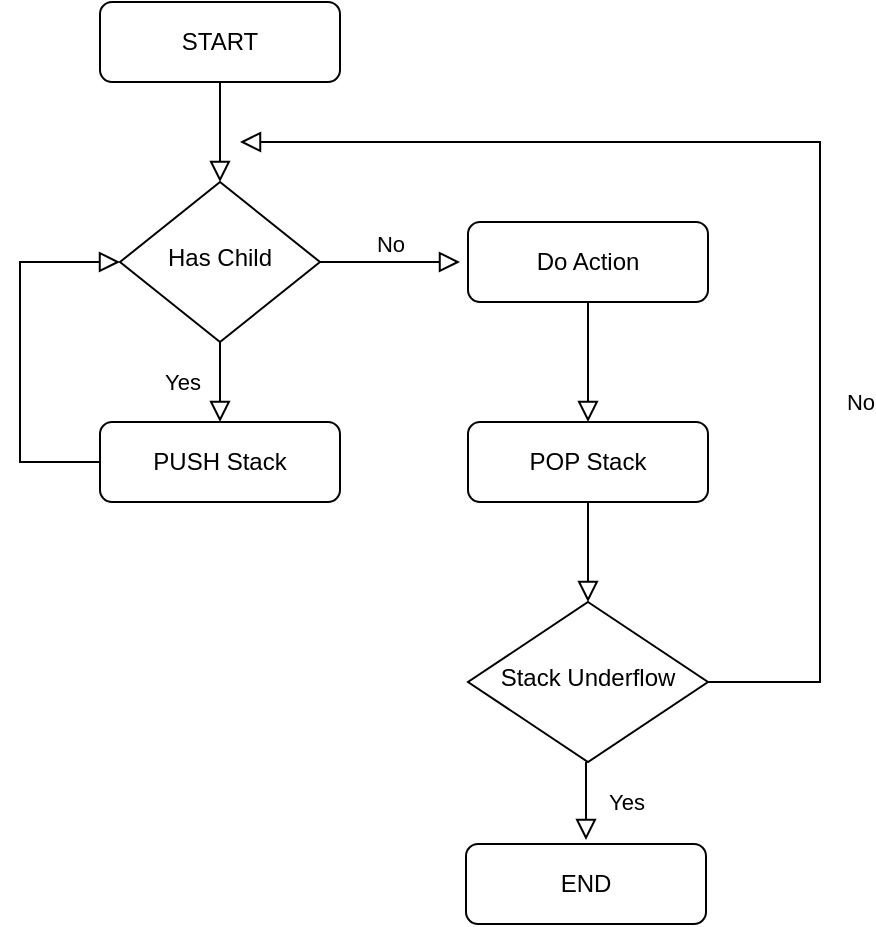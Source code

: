 <mxfile version="18.0.2" type="device"><diagram id="C5RBs43oDa-KdzZeNtuy" name="Page-1"><mxGraphModel dx="1422" dy="794" grid="1" gridSize="10" guides="1" tooltips="1" connect="1" arrows="1" fold="1" page="1" pageScale="1" pageWidth="827" pageHeight="1169" math="0" shadow="0"><root><mxCell id="WIyWlLk6GJQsqaUBKTNV-0"/><mxCell id="WIyWlLk6GJQsqaUBKTNV-1" parent="WIyWlLk6GJQsqaUBKTNV-0"/><mxCell id="WcFzxGmXm4kKa9P6QZtv-15" value="" style="rounded=0;html=1;jettySize=auto;orthogonalLoop=1;fontSize=11;endArrow=block;endFill=0;endSize=8;strokeWidth=1;shadow=0;labelBackgroundColor=none;edgeStyle=orthogonalEdgeStyle;" edge="1" parent="WIyWlLk6GJQsqaUBKTNV-1" source="WcFzxGmXm4kKa9P6QZtv-16" target="WcFzxGmXm4kKa9P6QZtv-19"><mxGeometry relative="1" as="geometry"/></mxCell><mxCell id="WcFzxGmXm4kKa9P6QZtv-16" value="START" style="rounded=1;whiteSpace=wrap;html=1;fontSize=12;glass=0;strokeWidth=1;shadow=0;" vertex="1" parent="WIyWlLk6GJQsqaUBKTNV-1"><mxGeometry x="170" y="90" width="120" height="40" as="geometry"/></mxCell><mxCell id="WcFzxGmXm4kKa9P6QZtv-17" value="Yes" style="rounded=0;html=1;jettySize=auto;orthogonalLoop=1;fontSize=11;endArrow=block;endFill=0;endSize=8;strokeWidth=1;shadow=0;labelBackgroundColor=none;edgeStyle=orthogonalEdgeStyle;" edge="1" parent="WIyWlLk6GJQsqaUBKTNV-1" source="WcFzxGmXm4kKa9P6QZtv-19"><mxGeometry y="-20" relative="1" as="geometry"><mxPoint as="offset"/><mxPoint x="230" y="300" as="targetPoint"/></mxGeometry></mxCell><mxCell id="WcFzxGmXm4kKa9P6QZtv-18" value="No" style="edgeStyle=orthogonalEdgeStyle;rounded=0;html=1;jettySize=auto;orthogonalLoop=1;fontSize=11;endArrow=block;endFill=0;endSize=8;strokeWidth=1;shadow=0;labelBackgroundColor=none;" edge="1" parent="WIyWlLk6GJQsqaUBKTNV-1" source="WcFzxGmXm4kKa9P6QZtv-19"><mxGeometry y="10" relative="1" as="geometry"><mxPoint as="offset"/><mxPoint x="350" y="220" as="targetPoint"/></mxGeometry></mxCell><mxCell id="WcFzxGmXm4kKa9P6QZtv-19" value="Has Child" style="rhombus;whiteSpace=wrap;html=1;shadow=0;fontFamily=Helvetica;fontSize=12;align=center;strokeWidth=1;spacing=6;spacingTop=-4;" vertex="1" parent="WIyWlLk6GJQsqaUBKTNV-1"><mxGeometry x="180" y="180" width="100" height="80" as="geometry"/></mxCell><mxCell id="WcFzxGmXm4kKa9P6QZtv-23" value="PUSH Stack" style="rounded=1;whiteSpace=wrap;html=1;fontSize=12;glass=0;strokeWidth=1;shadow=0;" vertex="1" parent="WIyWlLk6GJQsqaUBKTNV-1"><mxGeometry x="170" y="300" width="120" height="40" as="geometry"/></mxCell><mxCell id="WcFzxGmXm4kKa9P6QZtv-30" value="" style="rounded=0;html=1;jettySize=auto;orthogonalLoop=1;fontSize=11;endArrow=block;endFill=0;endSize=8;strokeWidth=1;shadow=0;labelBackgroundColor=none;edgeStyle=orthogonalEdgeStyle;exitX=0;exitY=0.5;exitDx=0;exitDy=0;entryX=0;entryY=0.5;entryDx=0;entryDy=0;" edge="1" parent="WIyWlLk6GJQsqaUBKTNV-1" source="WcFzxGmXm4kKa9P6QZtv-23" target="WcFzxGmXm4kKa9P6QZtv-19"><mxGeometry relative="1" as="geometry"><mxPoint x="110" y="320" as="sourcePoint"/><mxPoint x="110" y="170" as="targetPoint"/><Array as="points"><mxPoint x="130" y="320"/><mxPoint x="130" y="220"/></Array></mxGeometry></mxCell><mxCell id="WcFzxGmXm4kKa9P6QZtv-31" value="Do Action" style="rounded=1;whiteSpace=wrap;html=1;fontSize=12;glass=0;strokeWidth=1;shadow=0;" vertex="1" parent="WIyWlLk6GJQsqaUBKTNV-1"><mxGeometry x="354" y="200" width="120" height="40" as="geometry"/></mxCell><mxCell id="WcFzxGmXm4kKa9P6QZtv-32" value="POP Stack" style="rounded=1;whiteSpace=wrap;html=1;fontSize=12;glass=0;strokeWidth=1;shadow=0;" vertex="1" parent="WIyWlLk6GJQsqaUBKTNV-1"><mxGeometry x="354" y="300" width="120" height="40" as="geometry"/></mxCell><mxCell id="WcFzxGmXm4kKa9P6QZtv-33" value="" style="rounded=0;html=1;jettySize=auto;orthogonalLoop=1;fontSize=11;endArrow=block;endFill=0;endSize=8;strokeWidth=1;shadow=0;labelBackgroundColor=none;edgeStyle=orthogonalEdgeStyle;exitX=0.5;exitY=1;exitDx=0;exitDy=0;entryX=0.5;entryY=0;entryDx=0;entryDy=0;" edge="1" parent="WIyWlLk6GJQsqaUBKTNV-1" source="WcFzxGmXm4kKa9P6QZtv-31" target="WcFzxGmXm4kKa9P6QZtv-32"><mxGeometry relative="1" as="geometry"><mxPoint x="520" y="570" as="sourcePoint"/><mxPoint x="520" y="610" as="targetPoint"/></mxGeometry></mxCell><mxCell id="WcFzxGmXm4kKa9P6QZtv-35" value="Yes" style="rounded=0;html=1;jettySize=auto;orthogonalLoop=1;fontSize=11;endArrow=block;endFill=0;endSize=8;strokeWidth=1;shadow=0;labelBackgroundColor=none;edgeStyle=orthogonalEdgeStyle;" edge="1" parent="WIyWlLk6GJQsqaUBKTNV-1"><mxGeometry y="20" relative="1" as="geometry"><mxPoint as="offset"/><mxPoint x="413" y="470" as="sourcePoint"/><mxPoint x="413" y="509" as="targetPoint"/></mxGeometry></mxCell><mxCell id="WcFzxGmXm4kKa9P6QZtv-36" value="END" style="rounded=1;whiteSpace=wrap;html=1;fontSize=12;glass=0;strokeWidth=1;shadow=0;" vertex="1" parent="WIyWlLk6GJQsqaUBKTNV-1"><mxGeometry x="353" y="511" width="120" height="40" as="geometry"/></mxCell><mxCell id="WcFzxGmXm4kKa9P6QZtv-37" value="Stack Underflow" style="rhombus;whiteSpace=wrap;html=1;shadow=0;fontFamily=Helvetica;fontSize=12;align=center;strokeWidth=1;spacing=6;spacingTop=-4;" vertex="1" parent="WIyWlLk6GJQsqaUBKTNV-1"><mxGeometry x="354" y="390" width="120" height="80" as="geometry"/></mxCell><mxCell id="WcFzxGmXm4kKa9P6QZtv-38" value="No" style="edgeStyle=orthogonalEdgeStyle;rounded=0;html=1;jettySize=auto;orthogonalLoop=1;fontSize=11;endArrow=block;endFill=0;endSize=8;strokeWidth=1;shadow=0;labelBackgroundColor=none;exitX=1;exitY=0.5;exitDx=0;exitDy=0;" edge="1" parent="WIyWlLk6GJQsqaUBKTNV-1" source="WcFzxGmXm4kKa9P6QZtv-37"><mxGeometry x="-0.364" y="-20" relative="1" as="geometry"><mxPoint as="offset"/><mxPoint x="473" y="139" as="sourcePoint"/><mxPoint x="240" y="160" as="targetPoint"/><Array as="points"><mxPoint x="530" y="430"/><mxPoint x="530" y="160"/></Array></mxGeometry></mxCell><mxCell id="WcFzxGmXm4kKa9P6QZtv-39" value="" style="rounded=0;html=1;jettySize=auto;orthogonalLoop=1;fontSize=11;endArrow=block;endFill=0;endSize=8;strokeWidth=1;shadow=0;labelBackgroundColor=none;edgeStyle=orthogonalEdgeStyle;exitX=0.5;exitY=1;exitDx=0;exitDy=0;" edge="1" parent="WIyWlLk6GJQsqaUBKTNV-1" source="WcFzxGmXm4kKa9P6QZtv-32"><mxGeometry relative="1" as="geometry"><mxPoint x="880" y="560" as="sourcePoint"/><mxPoint x="414" y="390" as="targetPoint"/></mxGeometry></mxCell></root></mxGraphModel></diagram></mxfile>